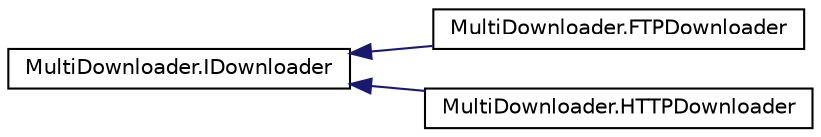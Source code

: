 digraph "Graphical Class Hierarchy"
{
 // LATEX_PDF_SIZE
  edge [fontname="Helvetica",fontsize="10",labelfontname="Helvetica",labelfontsize="10"];
  node [fontname="Helvetica",fontsize="10",shape=record];
  rankdir="LR";
  Node0 [label="MultiDownloader.IDownloader",height=0.2,width=0.4,color="black", fillcolor="white", style="filled",URL="$interface_multi_downloader_1_1_i_downloader.html",tooltip="Interface for all downloaders."];
  Node0 -> Node1 [dir="back",color="midnightblue",fontsize="10",style="solid",fontname="Helvetica"];
  Node1 [label="MultiDownloader.FTPDownloader",height=0.2,width=0.4,color="black", fillcolor="white", style="filled",URL="$class_multi_downloader_1_1_f_t_p_downloader.html",tooltip="FTP Downloader."];
  Node0 -> Node2 [dir="back",color="midnightblue",fontsize="10",style="solid",fontname="Helvetica"];
  Node2 [label="MultiDownloader.HTTPDownloader",height=0.2,width=0.4,color="black", fillcolor="white", style="filled",URL="$class_multi_downloader_1_1_h_t_t_p_downloader.html",tooltip="HTTP Downloader."];
}
